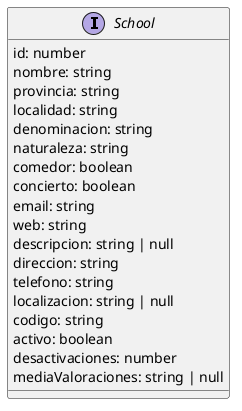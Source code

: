 @startuml

interface School {
    id: number
    nombre: string
    provincia: string
    localidad: string
    denominacion: string
    naturaleza: string
    comedor: boolean
    concierto: boolean
    email: string
    web: string
    descripcion: string | null
    direccion: string
    telefono: string
    localizacion: string | null
    codigo: string
    activo: boolean
    desactivaciones: number
    mediaValoraciones: string | null
}

@enduml
